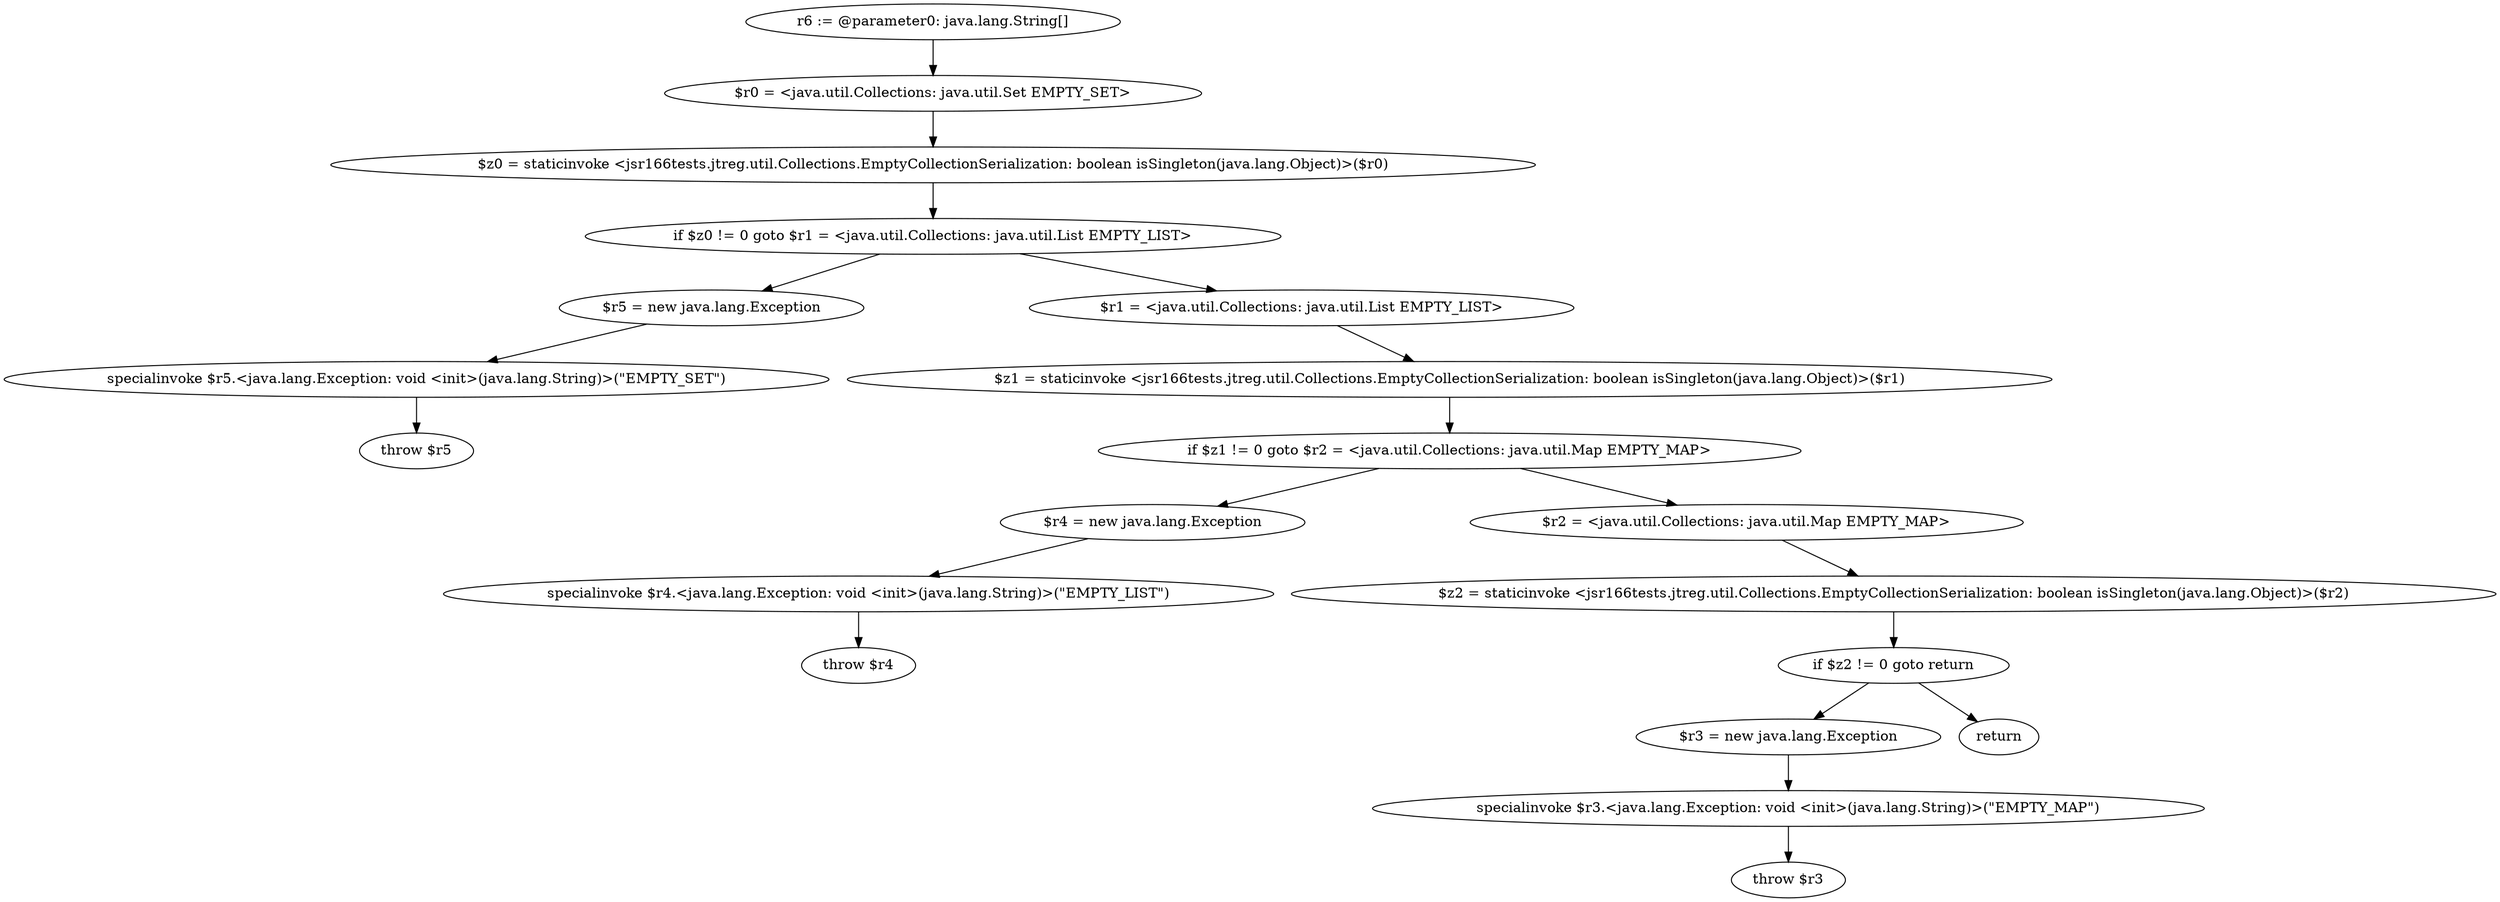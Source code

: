 digraph "unitGraph" {
    "r6 := @parameter0: java.lang.String[]"
    "$r0 = <java.util.Collections: java.util.Set EMPTY_SET>"
    "$z0 = staticinvoke <jsr166tests.jtreg.util.Collections.EmptyCollectionSerialization: boolean isSingleton(java.lang.Object)>($r0)"
    "if $z0 != 0 goto $r1 = <java.util.Collections: java.util.List EMPTY_LIST>"
    "$r5 = new java.lang.Exception"
    "specialinvoke $r5.<java.lang.Exception: void <init>(java.lang.String)>(\"EMPTY_SET\")"
    "throw $r5"
    "$r1 = <java.util.Collections: java.util.List EMPTY_LIST>"
    "$z1 = staticinvoke <jsr166tests.jtreg.util.Collections.EmptyCollectionSerialization: boolean isSingleton(java.lang.Object)>($r1)"
    "if $z1 != 0 goto $r2 = <java.util.Collections: java.util.Map EMPTY_MAP>"
    "$r4 = new java.lang.Exception"
    "specialinvoke $r4.<java.lang.Exception: void <init>(java.lang.String)>(\"EMPTY_LIST\")"
    "throw $r4"
    "$r2 = <java.util.Collections: java.util.Map EMPTY_MAP>"
    "$z2 = staticinvoke <jsr166tests.jtreg.util.Collections.EmptyCollectionSerialization: boolean isSingleton(java.lang.Object)>($r2)"
    "if $z2 != 0 goto return"
    "$r3 = new java.lang.Exception"
    "specialinvoke $r3.<java.lang.Exception: void <init>(java.lang.String)>(\"EMPTY_MAP\")"
    "throw $r3"
    "return"
    "r6 := @parameter0: java.lang.String[]"->"$r0 = <java.util.Collections: java.util.Set EMPTY_SET>";
    "$r0 = <java.util.Collections: java.util.Set EMPTY_SET>"->"$z0 = staticinvoke <jsr166tests.jtreg.util.Collections.EmptyCollectionSerialization: boolean isSingleton(java.lang.Object)>($r0)";
    "$z0 = staticinvoke <jsr166tests.jtreg.util.Collections.EmptyCollectionSerialization: boolean isSingleton(java.lang.Object)>($r0)"->"if $z0 != 0 goto $r1 = <java.util.Collections: java.util.List EMPTY_LIST>";
    "if $z0 != 0 goto $r1 = <java.util.Collections: java.util.List EMPTY_LIST>"->"$r5 = new java.lang.Exception";
    "if $z0 != 0 goto $r1 = <java.util.Collections: java.util.List EMPTY_LIST>"->"$r1 = <java.util.Collections: java.util.List EMPTY_LIST>";
    "$r5 = new java.lang.Exception"->"specialinvoke $r5.<java.lang.Exception: void <init>(java.lang.String)>(\"EMPTY_SET\")";
    "specialinvoke $r5.<java.lang.Exception: void <init>(java.lang.String)>(\"EMPTY_SET\")"->"throw $r5";
    "$r1 = <java.util.Collections: java.util.List EMPTY_LIST>"->"$z1 = staticinvoke <jsr166tests.jtreg.util.Collections.EmptyCollectionSerialization: boolean isSingleton(java.lang.Object)>($r1)";
    "$z1 = staticinvoke <jsr166tests.jtreg.util.Collections.EmptyCollectionSerialization: boolean isSingleton(java.lang.Object)>($r1)"->"if $z1 != 0 goto $r2 = <java.util.Collections: java.util.Map EMPTY_MAP>";
    "if $z1 != 0 goto $r2 = <java.util.Collections: java.util.Map EMPTY_MAP>"->"$r4 = new java.lang.Exception";
    "if $z1 != 0 goto $r2 = <java.util.Collections: java.util.Map EMPTY_MAP>"->"$r2 = <java.util.Collections: java.util.Map EMPTY_MAP>";
    "$r4 = new java.lang.Exception"->"specialinvoke $r4.<java.lang.Exception: void <init>(java.lang.String)>(\"EMPTY_LIST\")";
    "specialinvoke $r4.<java.lang.Exception: void <init>(java.lang.String)>(\"EMPTY_LIST\")"->"throw $r4";
    "$r2 = <java.util.Collections: java.util.Map EMPTY_MAP>"->"$z2 = staticinvoke <jsr166tests.jtreg.util.Collections.EmptyCollectionSerialization: boolean isSingleton(java.lang.Object)>($r2)";
    "$z2 = staticinvoke <jsr166tests.jtreg.util.Collections.EmptyCollectionSerialization: boolean isSingleton(java.lang.Object)>($r2)"->"if $z2 != 0 goto return";
    "if $z2 != 0 goto return"->"$r3 = new java.lang.Exception";
    "if $z2 != 0 goto return"->"return";
    "$r3 = new java.lang.Exception"->"specialinvoke $r3.<java.lang.Exception: void <init>(java.lang.String)>(\"EMPTY_MAP\")";
    "specialinvoke $r3.<java.lang.Exception: void <init>(java.lang.String)>(\"EMPTY_MAP\")"->"throw $r3";
}
